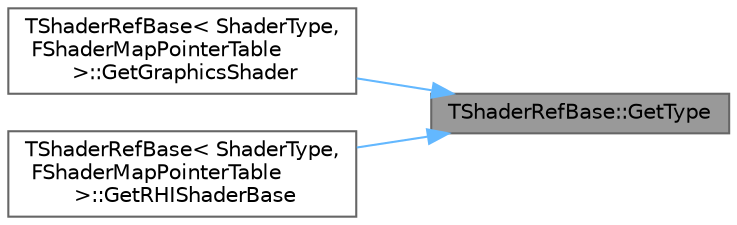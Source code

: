 digraph "TShaderRefBase::GetType"
{
 // INTERACTIVE_SVG=YES
 // LATEX_PDF_SIZE
  bgcolor="transparent";
  edge [fontname=Helvetica,fontsize=10,labelfontname=Helvetica,labelfontsize=10];
  node [fontname=Helvetica,fontsize=10,shape=box,height=0.2,width=0.4];
  rankdir="RL";
  Node1 [id="Node000001",label="TShaderRefBase::GetType",height=0.2,width=0.4,color="gray40", fillcolor="grey60", style="filled", fontcolor="black",tooltip=" "];
  Node1 -> Node2 [id="edge1_Node000001_Node000002",dir="back",color="steelblue1",style="solid",tooltip=" "];
  Node2 [id="Node000002",label="TShaderRefBase\< ShaderType,\l FShaderMapPointerTable\l \>::GetGraphicsShader",height=0.2,width=0.4,color="grey40", fillcolor="white", style="filled",URL="$dc/d92/classTShaderRefBase.html#a584950f8397a7f96e46d18a8b27f1727",tooltip=" "];
  Node1 -> Node3 [id="edge2_Node000001_Node000003",dir="back",color="steelblue1",style="solid",tooltip=" "];
  Node3 [id="Node000003",label="TShaderRefBase\< ShaderType,\l FShaderMapPointerTable\l \>::GetRHIShaderBase",height=0.2,width=0.4,color="grey40", fillcolor="white", style="filled",URL="$dc/d92/classTShaderRefBase.html#aba4614f94907cb1d46f903785999d399",tooltip=" "];
}
